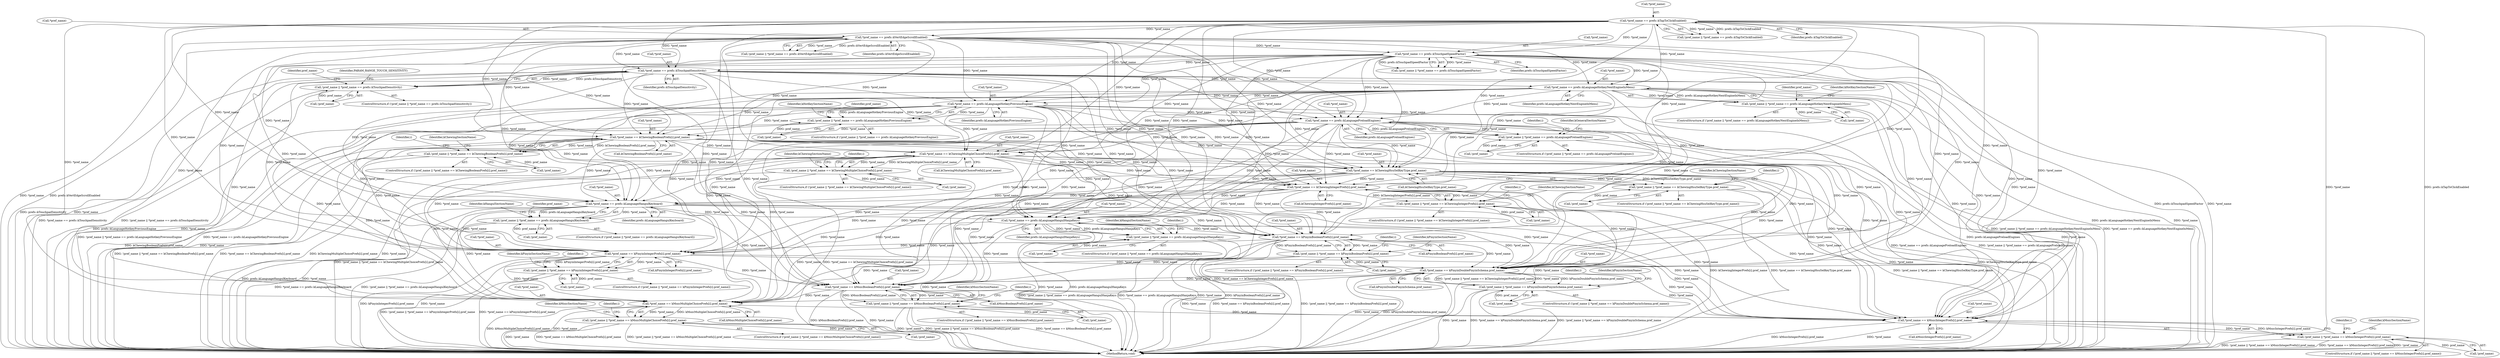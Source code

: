 digraph "0_Chrome_6e094094ed8b96e68b30e8628e8a169719edda27_0@pointer" {
"1000143" [label="(Call,*pref_name == prefs::kTouchpadSensitivity)"];
"1000107" [label="(Call,*pref_name == prefs::kTapToClickEnabled)"];
"1000131" [label="(Call,*pref_name == prefs::kTouchpadSpeedFactor)"];
"1000119" [label="(Call,*pref_name == prefs::kVertEdgeScrollEnabled)"];
"1000140" [label="(Call,!pref_name || *pref_name == prefs::kTouchpadSensitivity)"];
"1000155" [label="(Call,*pref_name == prefs::kLanguageHotkeyNextEngineInMenu)"];
"1000152" [label="(Call,!pref_name || *pref_name == prefs::kLanguageHotkeyNextEngineInMenu)"];
"1000168" [label="(Call,*pref_name == prefs::kLanguageHotkeyPreviousEngine)"];
"1000165" [label="(Call,!pref_name || *pref_name == prefs::kLanguageHotkeyPreviousEngine)"];
"1000181" [label="(Call,*pref_name == prefs::kLanguagePreloadEngines)"];
"1000178" [label="(Call,!pref_name || *pref_name == prefs::kLanguagePreloadEngines)"];
"1000205" [label="(Call,*pref_name == kChewingBooleanPrefs[i].pref_name)"];
"1000202" [label="(Call,!pref_name || *pref_name == kChewingBooleanPrefs[i].pref_name)"];
"1000237" [label="(Call,*pref_name == kChewingMultipleChoicePrefs[i].pref_name)"];
"1000234" [label="(Call,!pref_name || *pref_name == kChewingMultipleChoicePrefs[i].pref_name)"];
"1000258" [label="(Call,*pref_name == kChewingHsuSelKeyType.pref_name)"];
"1000255" [label="(Call,!pref_name || *pref_name == kChewingHsuSelKeyType.pref_name)"];
"1000286" [label="(Call,*pref_name == kChewingIntegerPrefs[i].pref_name)"];
"1000283" [label="(Call,!pref_name || *pref_name == kChewingIntegerPrefs[i].pref_name)"];
"1000307" [label="(Call,*pref_name == prefs::kLanguageHangulKeyboard)"];
"1000304" [label="(Call,!pref_name || *pref_name == prefs::kLanguageHangulKeyboard)"];
"1000320" [label="(Call,*pref_name == prefs::kLanguageHangulHanjaKeys)"];
"1000317" [label="(Call,!pref_name || *pref_name == prefs::kLanguageHangulHanjaKeys)"];
"1000344" [label="(Call,*pref_name == kPinyinBooleanPrefs[i].pref_name)"];
"1000341" [label="(Call,!pref_name || *pref_name == kPinyinBooleanPrefs[i].pref_name)"];
"1000376" [label="(Call,*pref_name == kPinyinIntegerPrefs[i].pref_name)"];
"1000373" [label="(Call,!pref_name || *pref_name == kPinyinIntegerPrefs[i].pref_name)"];
"1000397" [label="(Call,*pref_name == kPinyinDoublePinyinSchema.pref_name)"];
"1000394" [label="(Call,!pref_name || *pref_name == kPinyinDoublePinyinSchema.pref_name)"];
"1000425" [label="(Call,*pref_name == kMozcBooleanPrefs[i].pref_name)"];
"1000422" [label="(Call,!pref_name || *pref_name == kMozcBooleanPrefs[i].pref_name)"];
"1000457" [label="(Call,*pref_name == kMozcMultipleChoicePrefs[i].pref_name)"];
"1000454" [label="(Call,!pref_name || *pref_name == kMozcMultipleChoicePrefs[i].pref_name)"];
"1000489" [label="(Call,*pref_name == kMozcIntegerPrefs[i].pref_name)"];
"1000486" [label="(Call,!pref_name || *pref_name == kMozcIntegerPrefs[i].pref_name)"];
"1000166" [label="(Call,!pref_name)"];
"1000489" [label="(Call,*pref_name == kMozcIntegerPrefs[i].pref_name)"];
"1000321" [label="(Call,*pref_name)"];
"1000203" [label="(Call,!pref_name)"];
"1000168" [label="(Call,*pref_name == prefs::kLanguageHotkeyPreviousEngine)"];
"1000377" [label="(Call,*pref_name)"];
"1000107" [label="(Call,*pref_name == prefs::kTapToClickEnabled)"];
"1000304" [label="(Call,!pref_name || *pref_name == prefs::kLanguageHangulKeyboard)"];
"1000397" [label="(Call,*pref_name == kPinyinDoublePinyinSchema.pref_name)"];
"1000374" [label="(Call,!pref_name)"];
"1000379" [label="(Call,kPinyinIntegerPrefs[i].pref_name)"];
"1000169" [label="(Call,*pref_name)"];
"1000313" [label="(Identifier,kHangulSectionName)"];
"1000428" [label="(Call,kMozcBooleanPrefs[i].pref_name)"];
"1000238" [label="(Call,*pref_name)"];
"1000326" [label="(Identifier,kHangulSectionName)"];
"1000323" [label="(Identifier,prefs::kLanguageHangulHanjaKeys)"];
"1000398" [label="(Call,*pref_name)"];
"1000165" [label="(Call,!pref_name || *pref_name == prefs::kLanguageHotkeyPreviousEngine)"];
"1000296" [label="(Identifier,kChewingSectionName)"];
"1000132" [label="(Call,*pref_name)"];
"1000167" [label="(Identifier,pref_name)"];
"1000178" [label="(Call,!pref_name || *pref_name == prefs::kLanguagePreloadEngines)"];
"1000164" [label="(ControlStructure,if (!pref_name || *pref_name == prefs::kLanguageHotkeyPreviousEngine))"];
"1000180" [label="(Identifier,pref_name)"];
"1000141" [label="(Call,!pref_name)"];
"1000307" [label="(Call,*pref_name == prefs::kLanguageHangulKeyboard)"];
"1000104" [label="(Call,!pref_name || *pref_name == prefs::kTapToClickEnabled)"];
"1000134" [label="(Identifier,prefs::kTouchpadSpeedFactor)"];
"1000234" [label="(Call,!pref_name || *pref_name == kChewingMultipleChoicePrefs[i].pref_name)"];
"1000460" [label="(Call,kMozcMultipleChoicePrefs[i].pref_name)"];
"1000370" [label="(Identifier,i)"];
"1000308" [label="(Call,*pref_name)"];
"1000320" [label="(Call,*pref_name == prefs::kLanguageHangulHanjaKeys)"];
"1000284" [label="(Call,!pref_name)"];
"1000400" [label="(Call,kPinyinDoublePinyinSchema.pref_name)"];
"1000187" [label="(Identifier,kGeneralSectionName)"];
"1000395" [label="(Call,!pref_name)"];
"1000177" [label="(ControlStructure,if (!pref_name || *pref_name == prefs::kLanguagePreloadEngines))"];
"1000146" [label="(Identifier,prefs::kTouchpadSensitivity)"];
"1000161" [label="(Identifier,kHotKeySectionName)"];
"1000208" [label="(Call,kChewingBooleanPrefs[i].pref_name)"];
"1000259" [label="(Call,*pref_name)"];
"1000287" [label="(Call,*pref_name)"];
"1000140" [label="(Call,!pref_name || *pref_name == prefs::kTouchpadSensitivity)"];
"1000237" [label="(Call,*pref_name == kChewingMultipleChoicePrefs[i].pref_name)"];
"1000261" [label="(Call,kChewingHsuSelKeyType.pref_name)"];
"1000155" [label="(Call,*pref_name == prefs::kLanguageHotkeyNextEngineInMenu)"];
"1000240" [label="(Call,kChewingMultipleChoicePrefs[i].pref_name)"];
"1000394" [label="(Call,!pref_name || *pref_name == kPinyinDoublePinyinSchema.pref_name)"];
"1000171" [label="(Identifier,prefs::kLanguageHotkeyPreviousEngine)"];
"1000451" [label="(Identifier,i)"];
"1000158" [label="(Identifier,prefs::kLanguageHotkeyNextEngineInMenu)"];
"1000332" [label="(Identifier,i)"];
"1000282" [label="(ControlStructure,if (!pref_name || *pref_name == kChewingIntegerPrefs[i].pref_name))"];
"1000182" [label="(Call,*pref_name)"];
"1000405" [label="(Identifier,kPinyinSectionName)"];
"1000184" [label="(Identifier,prefs::kLanguagePreloadEngines)"];
"1000205" [label="(Call,*pref_name == kChewingBooleanPrefs[i].pref_name)"];
"1000256" [label="(Call,!pref_name)"];
"1000386" [label="(Identifier,kPinyinSectionName)"];
"1000492" [label="(Call,kMozcIntegerPrefs[i].pref_name)"];
"1000143" [label="(Call,*pref_name == prefs::kTouchpadSensitivity)"];
"1000120" [label="(Call,*pref_name)"];
"1000131" [label="(Call,*pref_name == prefs::kTouchpadSpeedFactor)"];
"1000425" [label="(Call,*pref_name == kMozcBooleanPrefs[i].pref_name)"];
"1000116" [label="(Call,!pref_name || *pref_name == prefs::kVertEdgeScrollEnabled)"];
"1000340" [label="(ControlStructure,if (!pref_name || *pref_name == kPinyinBooleanPrefs[i].pref_name))"];
"1000156" [label="(Call,*pref_name)"];
"1000454" [label="(Call,!pref_name || *pref_name == kMozcMultipleChoicePrefs[i].pref_name)"];
"1000110" [label="(Identifier,prefs::kTapToClickEnabled)"];
"1000154" [label="(Identifier,pref_name)"];
"1000149" [label="(Identifier,PARAM_RANGE_TOUCH_SENSITIVITY)"];
"1000206" [label="(Call,*pref_name)"];
"1000426" [label="(Call,*pref_name)"];
"1000354" [label="(Identifier,kPinyinSectionName)"];
"1000181" [label="(Call,*pref_name == prefs::kLanguagePreloadEngines)"];
"1000266" [label="(Identifier,kChewingSectionName)"];
"1000305" [label="(Call,!pref_name)"];
"1000258" [label="(Call,*pref_name == kChewingHsuSelKeyType.pref_name)"];
"1000345" [label="(Call,*pref_name)"];
"1000467" [label="(Identifier,kMozcSectionName)"];
"1000490" [label="(Call,*pref_name)"];
"1000153" [label="(Call,!pref_name)"];
"1000151" [label="(ControlStructure,if (!pref_name || *pref_name == prefs::kLanguageHotkeyNextEngineInMenu))"];
"1000108" [label="(Call,*pref_name)"];
"1000506" [label="(MethodReturn,void)"];
"1000179" [label="(Call,!pref_name)"];
"1000318" [label="(Call,!pref_name)"];
"1000342" [label="(Call,!pref_name)"];
"1000201" [label="(ControlStructure,if (!pref_name || *pref_name == kChewingBooleanPrefs[i].pref_name))"];
"1000419" [label="(Identifier,i)"];
"1000341" [label="(Call,!pref_name || *pref_name == kPinyinBooleanPrefs[i].pref_name)"];
"1000119" [label="(Call,*pref_name == prefs::kVertEdgeScrollEnabled)"];
"1000199" [label="(Identifier,i)"];
"1000422" [label="(Call,!pref_name || *pref_name == kMozcBooleanPrefs[i].pref_name)"];
"1000338" [label="(Identifier,i)"];
"1000231" [label="(Identifier,i)"];
"1000344" [label="(Call,*pref_name == kPinyinBooleanPrefs[i].pref_name)"];
"1000174" [label="(Identifier,kHotKeySectionName)"];
"1000487" [label="(Call,!pref_name)"];
"1000316" [label="(ControlStructure,if (!pref_name || *pref_name == prefs::kLanguageHangulHanjaKeys))"];
"1000215" [label="(Identifier,kChewingSectionName)"];
"1000372" [label="(ControlStructure,if (!pref_name || *pref_name == kPinyinIntegerPrefs[i].pref_name))"];
"1000317" [label="(Call,!pref_name || *pref_name == prefs::kLanguageHangulHanjaKeys)"];
"1000457" [label="(Call,*pref_name == kMozcMultipleChoicePrefs[i].pref_name)"];
"1000393" [label="(ControlStructure,if (!pref_name || *pref_name == kPinyinDoublePinyinSchema.pref_name))"];
"1000483" [label="(Identifier,i)"];
"1000193" [label="(Identifier,i)"];
"1000235" [label="(Call,!pref_name)"];
"1000280" [label="(Identifier,i)"];
"1000453" [label="(ControlStructure,if (!pref_name || *pref_name == kMozcMultipleChoicePrefs[i].pref_name))"];
"1000347" [label="(Call,kPinyinBooleanPrefs[i].pref_name)"];
"1000413" [label="(Identifier,i)"];
"1000122" [label="(Identifier,prefs::kVertEdgeScrollEnabled)"];
"1000144" [label="(Call,*pref_name)"];
"1000373" [label="(Call,!pref_name || *pref_name == kPinyinIntegerPrefs[i].pref_name)"];
"1000435" [label="(Identifier,kMozcSectionName)"];
"1000458" [label="(Call,*pref_name)"];
"1000202" [label="(Call,!pref_name || *pref_name == kChewingBooleanPrefs[i].pref_name)"];
"1000233" [label="(ControlStructure,if (!pref_name || *pref_name == kChewingMultipleChoicePrefs[i].pref_name))"];
"1000289" [label="(Call,kChewingIntegerPrefs[i].pref_name)"];
"1000455" [label="(Call,!pref_name)"];
"1000254" [label="(ControlStructure,if (!pref_name || *pref_name == kChewingHsuSelKeyType.pref_name))"];
"1000128" [label="(Call,!pref_name || *pref_name == prefs::kTouchpadSpeedFactor)"];
"1000139" [label="(ControlStructure,if (!pref_name || *pref_name == prefs::kTouchpadSensitivity))"];
"1000303" [label="(ControlStructure,if (!pref_name || *pref_name == prefs::kLanguageHangulKeyboard))"];
"1000485" [label="(ControlStructure,if (!pref_name || *pref_name == kMozcIntegerPrefs[i].pref_name))"];
"1000486" [label="(Call,!pref_name || *pref_name == kMozcIntegerPrefs[i].pref_name)"];
"1000310" [label="(Identifier,prefs::kLanguageHangulKeyboard)"];
"1000283" [label="(Call,!pref_name || *pref_name == kChewingIntegerPrefs[i].pref_name)"];
"1000255" [label="(Call,!pref_name || *pref_name == kChewingHsuSelKeyType.pref_name)"];
"1000376" [label="(Call,*pref_name == kPinyinIntegerPrefs[i].pref_name)"];
"1000274" [label="(Identifier,i)"];
"1000499" [label="(Identifier,kMozcSectionName)"];
"1000423" [label="(Call,!pref_name)"];
"1000247" [label="(Identifier,kChewingSectionName)"];
"1000421" [label="(ControlStructure,if (!pref_name || *pref_name == kMozcBooleanPrefs[i].pref_name))"];
"1000152" [label="(Call,!pref_name || *pref_name == prefs::kLanguageHotkeyNextEngineInMenu)"];
"1000286" [label="(Call,*pref_name == kChewingIntegerPrefs[i].pref_name)"];
"1000319" [label="(Identifier,pref_name)"];
"1000143" -> "1000140"  [label="AST: "];
"1000143" -> "1000146"  [label="CFG: "];
"1000144" -> "1000143"  [label="AST: "];
"1000146" -> "1000143"  [label="AST: "];
"1000140" -> "1000143"  [label="CFG: "];
"1000143" -> "1000506"  [label="DDG: *pref_name"];
"1000143" -> "1000506"  [label="DDG: prefs::kTouchpadSensitivity"];
"1000143" -> "1000140"  [label="DDG: *pref_name"];
"1000143" -> "1000140"  [label="DDG: prefs::kTouchpadSensitivity"];
"1000107" -> "1000143"  [label="DDG: *pref_name"];
"1000131" -> "1000143"  [label="DDG: *pref_name"];
"1000119" -> "1000143"  [label="DDG: *pref_name"];
"1000143" -> "1000155"  [label="DDG: *pref_name"];
"1000143" -> "1000168"  [label="DDG: *pref_name"];
"1000143" -> "1000181"  [label="DDG: *pref_name"];
"1000143" -> "1000205"  [label="DDG: *pref_name"];
"1000143" -> "1000237"  [label="DDG: *pref_name"];
"1000143" -> "1000258"  [label="DDG: *pref_name"];
"1000143" -> "1000286"  [label="DDG: *pref_name"];
"1000143" -> "1000307"  [label="DDG: *pref_name"];
"1000143" -> "1000320"  [label="DDG: *pref_name"];
"1000143" -> "1000344"  [label="DDG: *pref_name"];
"1000143" -> "1000376"  [label="DDG: *pref_name"];
"1000143" -> "1000397"  [label="DDG: *pref_name"];
"1000143" -> "1000425"  [label="DDG: *pref_name"];
"1000143" -> "1000457"  [label="DDG: *pref_name"];
"1000143" -> "1000489"  [label="DDG: *pref_name"];
"1000107" -> "1000104"  [label="AST: "];
"1000107" -> "1000110"  [label="CFG: "];
"1000108" -> "1000107"  [label="AST: "];
"1000110" -> "1000107"  [label="AST: "];
"1000104" -> "1000107"  [label="CFG: "];
"1000107" -> "1000506"  [label="DDG: *pref_name"];
"1000107" -> "1000506"  [label="DDG: prefs::kTapToClickEnabled"];
"1000107" -> "1000104"  [label="DDG: *pref_name"];
"1000107" -> "1000104"  [label="DDG: prefs::kTapToClickEnabled"];
"1000107" -> "1000119"  [label="DDG: *pref_name"];
"1000107" -> "1000131"  [label="DDG: *pref_name"];
"1000107" -> "1000155"  [label="DDG: *pref_name"];
"1000107" -> "1000168"  [label="DDG: *pref_name"];
"1000107" -> "1000181"  [label="DDG: *pref_name"];
"1000107" -> "1000205"  [label="DDG: *pref_name"];
"1000107" -> "1000237"  [label="DDG: *pref_name"];
"1000107" -> "1000258"  [label="DDG: *pref_name"];
"1000107" -> "1000286"  [label="DDG: *pref_name"];
"1000107" -> "1000307"  [label="DDG: *pref_name"];
"1000107" -> "1000320"  [label="DDG: *pref_name"];
"1000107" -> "1000344"  [label="DDG: *pref_name"];
"1000107" -> "1000376"  [label="DDG: *pref_name"];
"1000107" -> "1000397"  [label="DDG: *pref_name"];
"1000107" -> "1000425"  [label="DDG: *pref_name"];
"1000107" -> "1000457"  [label="DDG: *pref_name"];
"1000107" -> "1000489"  [label="DDG: *pref_name"];
"1000131" -> "1000128"  [label="AST: "];
"1000131" -> "1000134"  [label="CFG: "];
"1000132" -> "1000131"  [label="AST: "];
"1000134" -> "1000131"  [label="AST: "];
"1000128" -> "1000131"  [label="CFG: "];
"1000131" -> "1000506"  [label="DDG: *pref_name"];
"1000131" -> "1000506"  [label="DDG: prefs::kTouchpadSpeedFactor"];
"1000131" -> "1000128"  [label="DDG: *pref_name"];
"1000131" -> "1000128"  [label="DDG: prefs::kTouchpadSpeedFactor"];
"1000119" -> "1000131"  [label="DDG: *pref_name"];
"1000131" -> "1000155"  [label="DDG: *pref_name"];
"1000131" -> "1000168"  [label="DDG: *pref_name"];
"1000131" -> "1000181"  [label="DDG: *pref_name"];
"1000131" -> "1000205"  [label="DDG: *pref_name"];
"1000131" -> "1000237"  [label="DDG: *pref_name"];
"1000131" -> "1000258"  [label="DDG: *pref_name"];
"1000131" -> "1000286"  [label="DDG: *pref_name"];
"1000131" -> "1000307"  [label="DDG: *pref_name"];
"1000131" -> "1000320"  [label="DDG: *pref_name"];
"1000131" -> "1000344"  [label="DDG: *pref_name"];
"1000131" -> "1000376"  [label="DDG: *pref_name"];
"1000131" -> "1000397"  [label="DDG: *pref_name"];
"1000131" -> "1000425"  [label="DDG: *pref_name"];
"1000131" -> "1000457"  [label="DDG: *pref_name"];
"1000131" -> "1000489"  [label="DDG: *pref_name"];
"1000119" -> "1000116"  [label="AST: "];
"1000119" -> "1000122"  [label="CFG: "];
"1000120" -> "1000119"  [label="AST: "];
"1000122" -> "1000119"  [label="AST: "];
"1000116" -> "1000119"  [label="CFG: "];
"1000119" -> "1000506"  [label="DDG: *pref_name"];
"1000119" -> "1000506"  [label="DDG: prefs::kVertEdgeScrollEnabled"];
"1000119" -> "1000116"  [label="DDG: *pref_name"];
"1000119" -> "1000116"  [label="DDG: prefs::kVertEdgeScrollEnabled"];
"1000119" -> "1000155"  [label="DDG: *pref_name"];
"1000119" -> "1000168"  [label="DDG: *pref_name"];
"1000119" -> "1000181"  [label="DDG: *pref_name"];
"1000119" -> "1000205"  [label="DDG: *pref_name"];
"1000119" -> "1000237"  [label="DDG: *pref_name"];
"1000119" -> "1000258"  [label="DDG: *pref_name"];
"1000119" -> "1000286"  [label="DDG: *pref_name"];
"1000119" -> "1000307"  [label="DDG: *pref_name"];
"1000119" -> "1000320"  [label="DDG: *pref_name"];
"1000119" -> "1000344"  [label="DDG: *pref_name"];
"1000119" -> "1000376"  [label="DDG: *pref_name"];
"1000119" -> "1000397"  [label="DDG: *pref_name"];
"1000119" -> "1000425"  [label="DDG: *pref_name"];
"1000119" -> "1000457"  [label="DDG: *pref_name"];
"1000119" -> "1000489"  [label="DDG: *pref_name"];
"1000140" -> "1000139"  [label="AST: "];
"1000140" -> "1000141"  [label="CFG: "];
"1000141" -> "1000140"  [label="AST: "];
"1000149" -> "1000140"  [label="CFG: "];
"1000154" -> "1000140"  [label="CFG: "];
"1000140" -> "1000506"  [label="DDG: !pref_name || *pref_name == prefs::kTouchpadSensitivity"];
"1000140" -> "1000506"  [label="DDG: *pref_name == prefs::kTouchpadSensitivity"];
"1000141" -> "1000140"  [label="DDG: pref_name"];
"1000155" -> "1000152"  [label="AST: "];
"1000155" -> "1000158"  [label="CFG: "];
"1000156" -> "1000155"  [label="AST: "];
"1000158" -> "1000155"  [label="AST: "];
"1000152" -> "1000155"  [label="CFG: "];
"1000155" -> "1000506"  [label="DDG: prefs::kLanguageHotkeyNextEngineInMenu"];
"1000155" -> "1000506"  [label="DDG: *pref_name"];
"1000155" -> "1000152"  [label="DDG: *pref_name"];
"1000155" -> "1000152"  [label="DDG: prefs::kLanguageHotkeyNextEngineInMenu"];
"1000155" -> "1000168"  [label="DDG: *pref_name"];
"1000155" -> "1000181"  [label="DDG: *pref_name"];
"1000155" -> "1000205"  [label="DDG: *pref_name"];
"1000155" -> "1000237"  [label="DDG: *pref_name"];
"1000155" -> "1000258"  [label="DDG: *pref_name"];
"1000155" -> "1000286"  [label="DDG: *pref_name"];
"1000155" -> "1000307"  [label="DDG: *pref_name"];
"1000155" -> "1000320"  [label="DDG: *pref_name"];
"1000155" -> "1000344"  [label="DDG: *pref_name"];
"1000155" -> "1000376"  [label="DDG: *pref_name"];
"1000155" -> "1000397"  [label="DDG: *pref_name"];
"1000155" -> "1000425"  [label="DDG: *pref_name"];
"1000155" -> "1000457"  [label="DDG: *pref_name"];
"1000155" -> "1000489"  [label="DDG: *pref_name"];
"1000152" -> "1000151"  [label="AST: "];
"1000152" -> "1000153"  [label="CFG: "];
"1000153" -> "1000152"  [label="AST: "];
"1000161" -> "1000152"  [label="CFG: "];
"1000167" -> "1000152"  [label="CFG: "];
"1000152" -> "1000506"  [label="DDG: !pref_name || *pref_name == prefs::kLanguageHotkeyNextEngineInMenu"];
"1000152" -> "1000506"  [label="DDG: *pref_name == prefs::kLanguageHotkeyNextEngineInMenu"];
"1000153" -> "1000152"  [label="DDG: pref_name"];
"1000168" -> "1000165"  [label="AST: "];
"1000168" -> "1000171"  [label="CFG: "];
"1000169" -> "1000168"  [label="AST: "];
"1000171" -> "1000168"  [label="AST: "];
"1000165" -> "1000168"  [label="CFG: "];
"1000168" -> "1000506"  [label="DDG: *pref_name"];
"1000168" -> "1000506"  [label="DDG: prefs::kLanguageHotkeyPreviousEngine"];
"1000168" -> "1000165"  [label="DDG: *pref_name"];
"1000168" -> "1000165"  [label="DDG: prefs::kLanguageHotkeyPreviousEngine"];
"1000168" -> "1000181"  [label="DDG: *pref_name"];
"1000168" -> "1000205"  [label="DDG: *pref_name"];
"1000168" -> "1000237"  [label="DDG: *pref_name"];
"1000168" -> "1000258"  [label="DDG: *pref_name"];
"1000168" -> "1000286"  [label="DDG: *pref_name"];
"1000168" -> "1000307"  [label="DDG: *pref_name"];
"1000168" -> "1000320"  [label="DDG: *pref_name"];
"1000168" -> "1000344"  [label="DDG: *pref_name"];
"1000168" -> "1000376"  [label="DDG: *pref_name"];
"1000168" -> "1000397"  [label="DDG: *pref_name"];
"1000168" -> "1000425"  [label="DDG: *pref_name"];
"1000168" -> "1000457"  [label="DDG: *pref_name"];
"1000168" -> "1000489"  [label="DDG: *pref_name"];
"1000165" -> "1000164"  [label="AST: "];
"1000165" -> "1000166"  [label="CFG: "];
"1000166" -> "1000165"  [label="AST: "];
"1000174" -> "1000165"  [label="CFG: "];
"1000180" -> "1000165"  [label="CFG: "];
"1000165" -> "1000506"  [label="DDG: *pref_name == prefs::kLanguageHotkeyPreviousEngine"];
"1000165" -> "1000506"  [label="DDG: !pref_name || *pref_name == prefs::kLanguageHotkeyPreviousEngine"];
"1000166" -> "1000165"  [label="DDG: pref_name"];
"1000181" -> "1000178"  [label="AST: "];
"1000181" -> "1000184"  [label="CFG: "];
"1000182" -> "1000181"  [label="AST: "];
"1000184" -> "1000181"  [label="AST: "];
"1000178" -> "1000181"  [label="CFG: "];
"1000181" -> "1000506"  [label="DDG: *pref_name"];
"1000181" -> "1000506"  [label="DDG: prefs::kLanguagePreloadEngines"];
"1000181" -> "1000178"  [label="DDG: *pref_name"];
"1000181" -> "1000178"  [label="DDG: prefs::kLanguagePreloadEngines"];
"1000181" -> "1000205"  [label="DDG: *pref_name"];
"1000181" -> "1000237"  [label="DDG: *pref_name"];
"1000181" -> "1000258"  [label="DDG: *pref_name"];
"1000181" -> "1000286"  [label="DDG: *pref_name"];
"1000181" -> "1000307"  [label="DDG: *pref_name"];
"1000181" -> "1000320"  [label="DDG: *pref_name"];
"1000181" -> "1000344"  [label="DDG: *pref_name"];
"1000181" -> "1000376"  [label="DDG: *pref_name"];
"1000181" -> "1000397"  [label="DDG: *pref_name"];
"1000181" -> "1000425"  [label="DDG: *pref_name"];
"1000181" -> "1000457"  [label="DDG: *pref_name"];
"1000181" -> "1000489"  [label="DDG: *pref_name"];
"1000178" -> "1000177"  [label="AST: "];
"1000178" -> "1000179"  [label="CFG: "];
"1000179" -> "1000178"  [label="AST: "];
"1000187" -> "1000178"  [label="CFG: "];
"1000193" -> "1000178"  [label="CFG: "];
"1000178" -> "1000506"  [label="DDG: !pref_name || *pref_name == prefs::kLanguagePreloadEngines"];
"1000178" -> "1000506"  [label="DDG: *pref_name == prefs::kLanguagePreloadEngines"];
"1000179" -> "1000178"  [label="DDG: pref_name"];
"1000205" -> "1000202"  [label="AST: "];
"1000205" -> "1000208"  [label="CFG: "];
"1000206" -> "1000205"  [label="AST: "];
"1000208" -> "1000205"  [label="AST: "];
"1000202" -> "1000205"  [label="CFG: "];
"1000205" -> "1000506"  [label="DDG: *pref_name"];
"1000205" -> "1000506"  [label="DDG: kChewingBooleanPrefs[i].pref_name"];
"1000205" -> "1000202"  [label="DDG: *pref_name"];
"1000205" -> "1000202"  [label="DDG: kChewingBooleanPrefs[i].pref_name"];
"1000205" -> "1000237"  [label="DDG: *pref_name"];
"1000205" -> "1000258"  [label="DDG: *pref_name"];
"1000205" -> "1000286"  [label="DDG: *pref_name"];
"1000205" -> "1000307"  [label="DDG: *pref_name"];
"1000205" -> "1000320"  [label="DDG: *pref_name"];
"1000205" -> "1000344"  [label="DDG: *pref_name"];
"1000205" -> "1000376"  [label="DDG: *pref_name"];
"1000205" -> "1000397"  [label="DDG: *pref_name"];
"1000205" -> "1000425"  [label="DDG: *pref_name"];
"1000205" -> "1000457"  [label="DDG: *pref_name"];
"1000205" -> "1000489"  [label="DDG: *pref_name"];
"1000202" -> "1000201"  [label="AST: "];
"1000202" -> "1000203"  [label="CFG: "];
"1000203" -> "1000202"  [label="AST: "];
"1000215" -> "1000202"  [label="CFG: "];
"1000199" -> "1000202"  [label="CFG: "];
"1000202" -> "1000506"  [label="DDG: *pref_name == kChewingBooleanPrefs[i].pref_name"];
"1000202" -> "1000506"  [label="DDG: !pref_name || *pref_name == kChewingBooleanPrefs[i].pref_name"];
"1000203" -> "1000202"  [label="DDG: pref_name"];
"1000237" -> "1000234"  [label="AST: "];
"1000237" -> "1000240"  [label="CFG: "];
"1000238" -> "1000237"  [label="AST: "];
"1000240" -> "1000237"  [label="AST: "];
"1000234" -> "1000237"  [label="CFG: "];
"1000237" -> "1000506"  [label="DDG: kChewingMultipleChoicePrefs[i].pref_name"];
"1000237" -> "1000506"  [label="DDG: *pref_name"];
"1000237" -> "1000234"  [label="DDG: *pref_name"];
"1000237" -> "1000234"  [label="DDG: kChewingMultipleChoicePrefs[i].pref_name"];
"1000237" -> "1000258"  [label="DDG: *pref_name"];
"1000237" -> "1000286"  [label="DDG: *pref_name"];
"1000237" -> "1000307"  [label="DDG: *pref_name"];
"1000237" -> "1000320"  [label="DDG: *pref_name"];
"1000237" -> "1000344"  [label="DDG: *pref_name"];
"1000237" -> "1000376"  [label="DDG: *pref_name"];
"1000237" -> "1000397"  [label="DDG: *pref_name"];
"1000237" -> "1000425"  [label="DDG: *pref_name"];
"1000237" -> "1000457"  [label="DDG: *pref_name"];
"1000237" -> "1000489"  [label="DDG: *pref_name"];
"1000234" -> "1000233"  [label="AST: "];
"1000234" -> "1000235"  [label="CFG: "];
"1000235" -> "1000234"  [label="AST: "];
"1000247" -> "1000234"  [label="CFG: "];
"1000231" -> "1000234"  [label="CFG: "];
"1000234" -> "1000506"  [label="DDG: *pref_name == kChewingMultipleChoicePrefs[i].pref_name"];
"1000234" -> "1000506"  [label="DDG: !pref_name || *pref_name == kChewingMultipleChoicePrefs[i].pref_name"];
"1000235" -> "1000234"  [label="DDG: pref_name"];
"1000258" -> "1000255"  [label="AST: "];
"1000258" -> "1000261"  [label="CFG: "];
"1000259" -> "1000258"  [label="AST: "];
"1000261" -> "1000258"  [label="AST: "];
"1000255" -> "1000258"  [label="CFG: "];
"1000258" -> "1000506"  [label="DDG: *pref_name"];
"1000258" -> "1000506"  [label="DDG: kChewingHsuSelKeyType.pref_name"];
"1000258" -> "1000255"  [label="DDG: *pref_name"];
"1000258" -> "1000255"  [label="DDG: kChewingHsuSelKeyType.pref_name"];
"1000258" -> "1000286"  [label="DDG: *pref_name"];
"1000258" -> "1000307"  [label="DDG: *pref_name"];
"1000258" -> "1000320"  [label="DDG: *pref_name"];
"1000258" -> "1000344"  [label="DDG: *pref_name"];
"1000258" -> "1000376"  [label="DDG: *pref_name"];
"1000258" -> "1000397"  [label="DDG: *pref_name"];
"1000258" -> "1000425"  [label="DDG: *pref_name"];
"1000258" -> "1000457"  [label="DDG: *pref_name"];
"1000258" -> "1000489"  [label="DDG: *pref_name"];
"1000255" -> "1000254"  [label="AST: "];
"1000255" -> "1000256"  [label="CFG: "];
"1000256" -> "1000255"  [label="AST: "];
"1000266" -> "1000255"  [label="CFG: "];
"1000274" -> "1000255"  [label="CFG: "];
"1000255" -> "1000506"  [label="DDG: !pref_name || *pref_name == kChewingHsuSelKeyType.pref_name"];
"1000255" -> "1000506"  [label="DDG: *pref_name == kChewingHsuSelKeyType.pref_name"];
"1000256" -> "1000255"  [label="DDG: pref_name"];
"1000286" -> "1000283"  [label="AST: "];
"1000286" -> "1000289"  [label="CFG: "];
"1000287" -> "1000286"  [label="AST: "];
"1000289" -> "1000286"  [label="AST: "];
"1000283" -> "1000286"  [label="CFG: "];
"1000286" -> "1000506"  [label="DDG: *pref_name"];
"1000286" -> "1000506"  [label="DDG: kChewingIntegerPrefs[i].pref_name"];
"1000286" -> "1000283"  [label="DDG: *pref_name"];
"1000286" -> "1000283"  [label="DDG: kChewingIntegerPrefs[i].pref_name"];
"1000286" -> "1000307"  [label="DDG: *pref_name"];
"1000286" -> "1000320"  [label="DDG: *pref_name"];
"1000286" -> "1000344"  [label="DDG: *pref_name"];
"1000286" -> "1000376"  [label="DDG: *pref_name"];
"1000286" -> "1000397"  [label="DDG: *pref_name"];
"1000286" -> "1000425"  [label="DDG: *pref_name"];
"1000286" -> "1000457"  [label="DDG: *pref_name"];
"1000286" -> "1000489"  [label="DDG: *pref_name"];
"1000283" -> "1000282"  [label="AST: "];
"1000283" -> "1000284"  [label="CFG: "];
"1000284" -> "1000283"  [label="AST: "];
"1000296" -> "1000283"  [label="CFG: "];
"1000280" -> "1000283"  [label="CFG: "];
"1000283" -> "1000506"  [label="DDG: *pref_name == kChewingIntegerPrefs[i].pref_name"];
"1000283" -> "1000506"  [label="DDG: !pref_name || *pref_name == kChewingIntegerPrefs[i].pref_name"];
"1000284" -> "1000283"  [label="DDG: pref_name"];
"1000307" -> "1000304"  [label="AST: "];
"1000307" -> "1000310"  [label="CFG: "];
"1000308" -> "1000307"  [label="AST: "];
"1000310" -> "1000307"  [label="AST: "];
"1000304" -> "1000307"  [label="CFG: "];
"1000307" -> "1000506"  [label="DDG: prefs::kLanguageHangulKeyboard"];
"1000307" -> "1000506"  [label="DDG: *pref_name"];
"1000307" -> "1000304"  [label="DDG: *pref_name"];
"1000307" -> "1000304"  [label="DDG: prefs::kLanguageHangulKeyboard"];
"1000307" -> "1000320"  [label="DDG: *pref_name"];
"1000307" -> "1000344"  [label="DDG: *pref_name"];
"1000307" -> "1000376"  [label="DDG: *pref_name"];
"1000307" -> "1000397"  [label="DDG: *pref_name"];
"1000307" -> "1000425"  [label="DDG: *pref_name"];
"1000307" -> "1000457"  [label="DDG: *pref_name"];
"1000307" -> "1000489"  [label="DDG: *pref_name"];
"1000304" -> "1000303"  [label="AST: "];
"1000304" -> "1000305"  [label="CFG: "];
"1000305" -> "1000304"  [label="AST: "];
"1000313" -> "1000304"  [label="CFG: "];
"1000319" -> "1000304"  [label="CFG: "];
"1000304" -> "1000506"  [label="DDG: !pref_name || *pref_name == prefs::kLanguageHangulKeyboard"];
"1000304" -> "1000506"  [label="DDG: *pref_name == prefs::kLanguageHangulKeyboard"];
"1000305" -> "1000304"  [label="DDG: pref_name"];
"1000320" -> "1000317"  [label="AST: "];
"1000320" -> "1000323"  [label="CFG: "];
"1000321" -> "1000320"  [label="AST: "];
"1000323" -> "1000320"  [label="AST: "];
"1000317" -> "1000320"  [label="CFG: "];
"1000320" -> "1000506"  [label="DDG: prefs::kLanguageHangulHanjaKeys"];
"1000320" -> "1000506"  [label="DDG: *pref_name"];
"1000320" -> "1000317"  [label="DDG: *pref_name"];
"1000320" -> "1000317"  [label="DDG: prefs::kLanguageHangulHanjaKeys"];
"1000320" -> "1000344"  [label="DDG: *pref_name"];
"1000320" -> "1000376"  [label="DDG: *pref_name"];
"1000320" -> "1000397"  [label="DDG: *pref_name"];
"1000320" -> "1000425"  [label="DDG: *pref_name"];
"1000320" -> "1000457"  [label="DDG: *pref_name"];
"1000320" -> "1000489"  [label="DDG: *pref_name"];
"1000317" -> "1000316"  [label="AST: "];
"1000317" -> "1000318"  [label="CFG: "];
"1000318" -> "1000317"  [label="AST: "];
"1000326" -> "1000317"  [label="CFG: "];
"1000332" -> "1000317"  [label="CFG: "];
"1000317" -> "1000506"  [label="DDG: *pref_name == prefs::kLanguageHangulHanjaKeys"];
"1000317" -> "1000506"  [label="DDG: !pref_name || *pref_name == prefs::kLanguageHangulHanjaKeys"];
"1000318" -> "1000317"  [label="DDG: pref_name"];
"1000344" -> "1000341"  [label="AST: "];
"1000344" -> "1000347"  [label="CFG: "];
"1000345" -> "1000344"  [label="AST: "];
"1000347" -> "1000344"  [label="AST: "];
"1000341" -> "1000344"  [label="CFG: "];
"1000344" -> "1000506"  [label="DDG: kPinyinBooleanPrefs[i].pref_name"];
"1000344" -> "1000506"  [label="DDG: *pref_name"];
"1000344" -> "1000341"  [label="DDG: *pref_name"];
"1000344" -> "1000341"  [label="DDG: kPinyinBooleanPrefs[i].pref_name"];
"1000344" -> "1000376"  [label="DDG: *pref_name"];
"1000344" -> "1000397"  [label="DDG: *pref_name"];
"1000344" -> "1000425"  [label="DDG: *pref_name"];
"1000344" -> "1000457"  [label="DDG: *pref_name"];
"1000344" -> "1000489"  [label="DDG: *pref_name"];
"1000341" -> "1000340"  [label="AST: "];
"1000341" -> "1000342"  [label="CFG: "];
"1000342" -> "1000341"  [label="AST: "];
"1000354" -> "1000341"  [label="CFG: "];
"1000338" -> "1000341"  [label="CFG: "];
"1000341" -> "1000506"  [label="DDG: *pref_name == kPinyinBooleanPrefs[i].pref_name"];
"1000341" -> "1000506"  [label="DDG: !pref_name || *pref_name == kPinyinBooleanPrefs[i].pref_name"];
"1000342" -> "1000341"  [label="DDG: pref_name"];
"1000376" -> "1000373"  [label="AST: "];
"1000376" -> "1000379"  [label="CFG: "];
"1000377" -> "1000376"  [label="AST: "];
"1000379" -> "1000376"  [label="AST: "];
"1000373" -> "1000376"  [label="CFG: "];
"1000376" -> "1000506"  [label="DDG: *pref_name"];
"1000376" -> "1000506"  [label="DDG: kPinyinIntegerPrefs[i].pref_name"];
"1000376" -> "1000373"  [label="DDG: *pref_name"];
"1000376" -> "1000373"  [label="DDG: kPinyinIntegerPrefs[i].pref_name"];
"1000376" -> "1000397"  [label="DDG: *pref_name"];
"1000376" -> "1000425"  [label="DDG: *pref_name"];
"1000376" -> "1000457"  [label="DDG: *pref_name"];
"1000376" -> "1000489"  [label="DDG: *pref_name"];
"1000373" -> "1000372"  [label="AST: "];
"1000373" -> "1000374"  [label="CFG: "];
"1000374" -> "1000373"  [label="AST: "];
"1000386" -> "1000373"  [label="CFG: "];
"1000370" -> "1000373"  [label="CFG: "];
"1000373" -> "1000506"  [label="DDG: *pref_name == kPinyinIntegerPrefs[i].pref_name"];
"1000373" -> "1000506"  [label="DDG: !pref_name || *pref_name == kPinyinIntegerPrefs[i].pref_name"];
"1000374" -> "1000373"  [label="DDG: pref_name"];
"1000397" -> "1000394"  [label="AST: "];
"1000397" -> "1000400"  [label="CFG: "];
"1000398" -> "1000397"  [label="AST: "];
"1000400" -> "1000397"  [label="AST: "];
"1000394" -> "1000397"  [label="CFG: "];
"1000397" -> "1000506"  [label="DDG: *pref_name"];
"1000397" -> "1000506"  [label="DDG: kPinyinDoublePinyinSchema.pref_name"];
"1000397" -> "1000394"  [label="DDG: *pref_name"];
"1000397" -> "1000394"  [label="DDG: kPinyinDoublePinyinSchema.pref_name"];
"1000397" -> "1000425"  [label="DDG: *pref_name"];
"1000397" -> "1000457"  [label="DDG: *pref_name"];
"1000397" -> "1000489"  [label="DDG: *pref_name"];
"1000394" -> "1000393"  [label="AST: "];
"1000394" -> "1000395"  [label="CFG: "];
"1000395" -> "1000394"  [label="AST: "];
"1000405" -> "1000394"  [label="CFG: "];
"1000413" -> "1000394"  [label="CFG: "];
"1000394" -> "1000506"  [label="DDG: *pref_name == kPinyinDoublePinyinSchema.pref_name"];
"1000394" -> "1000506"  [label="DDG: !pref_name || *pref_name == kPinyinDoublePinyinSchema.pref_name"];
"1000394" -> "1000506"  [label="DDG: !pref_name"];
"1000395" -> "1000394"  [label="DDG: pref_name"];
"1000425" -> "1000422"  [label="AST: "];
"1000425" -> "1000428"  [label="CFG: "];
"1000426" -> "1000425"  [label="AST: "];
"1000428" -> "1000425"  [label="AST: "];
"1000422" -> "1000425"  [label="CFG: "];
"1000425" -> "1000506"  [label="DDG: kMozcBooleanPrefs[i].pref_name"];
"1000425" -> "1000506"  [label="DDG: *pref_name"];
"1000425" -> "1000422"  [label="DDG: *pref_name"];
"1000425" -> "1000422"  [label="DDG: kMozcBooleanPrefs[i].pref_name"];
"1000425" -> "1000457"  [label="DDG: *pref_name"];
"1000425" -> "1000489"  [label="DDG: *pref_name"];
"1000422" -> "1000421"  [label="AST: "];
"1000422" -> "1000423"  [label="CFG: "];
"1000423" -> "1000422"  [label="AST: "];
"1000435" -> "1000422"  [label="CFG: "];
"1000419" -> "1000422"  [label="CFG: "];
"1000422" -> "1000506"  [label="DDG: !pref_name"];
"1000422" -> "1000506"  [label="DDG: !pref_name || *pref_name == kMozcBooleanPrefs[i].pref_name"];
"1000422" -> "1000506"  [label="DDG: *pref_name == kMozcBooleanPrefs[i].pref_name"];
"1000423" -> "1000422"  [label="DDG: pref_name"];
"1000457" -> "1000454"  [label="AST: "];
"1000457" -> "1000460"  [label="CFG: "];
"1000458" -> "1000457"  [label="AST: "];
"1000460" -> "1000457"  [label="AST: "];
"1000454" -> "1000457"  [label="CFG: "];
"1000457" -> "1000506"  [label="DDG: kMozcMultipleChoicePrefs[i].pref_name"];
"1000457" -> "1000506"  [label="DDG: *pref_name"];
"1000457" -> "1000454"  [label="DDG: *pref_name"];
"1000457" -> "1000454"  [label="DDG: kMozcMultipleChoicePrefs[i].pref_name"];
"1000457" -> "1000489"  [label="DDG: *pref_name"];
"1000454" -> "1000453"  [label="AST: "];
"1000454" -> "1000455"  [label="CFG: "];
"1000455" -> "1000454"  [label="AST: "];
"1000467" -> "1000454"  [label="CFG: "];
"1000451" -> "1000454"  [label="CFG: "];
"1000454" -> "1000506"  [label="DDG: !pref_name"];
"1000454" -> "1000506"  [label="DDG: *pref_name == kMozcMultipleChoicePrefs[i].pref_name"];
"1000454" -> "1000506"  [label="DDG: !pref_name || *pref_name == kMozcMultipleChoicePrefs[i].pref_name"];
"1000455" -> "1000454"  [label="DDG: pref_name"];
"1000489" -> "1000486"  [label="AST: "];
"1000489" -> "1000492"  [label="CFG: "];
"1000490" -> "1000489"  [label="AST: "];
"1000492" -> "1000489"  [label="AST: "];
"1000486" -> "1000489"  [label="CFG: "];
"1000489" -> "1000506"  [label="DDG: *pref_name"];
"1000489" -> "1000506"  [label="DDG: kMozcIntegerPrefs[i].pref_name"];
"1000489" -> "1000486"  [label="DDG: *pref_name"];
"1000489" -> "1000486"  [label="DDG: kMozcIntegerPrefs[i].pref_name"];
"1000486" -> "1000485"  [label="AST: "];
"1000486" -> "1000487"  [label="CFG: "];
"1000487" -> "1000486"  [label="AST: "];
"1000499" -> "1000486"  [label="CFG: "];
"1000483" -> "1000486"  [label="CFG: "];
"1000486" -> "1000506"  [label="DDG: !pref_name || *pref_name == kMozcIntegerPrefs[i].pref_name"];
"1000486" -> "1000506"  [label="DDG: *pref_name == kMozcIntegerPrefs[i].pref_name"];
"1000486" -> "1000506"  [label="DDG: !pref_name"];
"1000487" -> "1000486"  [label="DDG: pref_name"];
}
